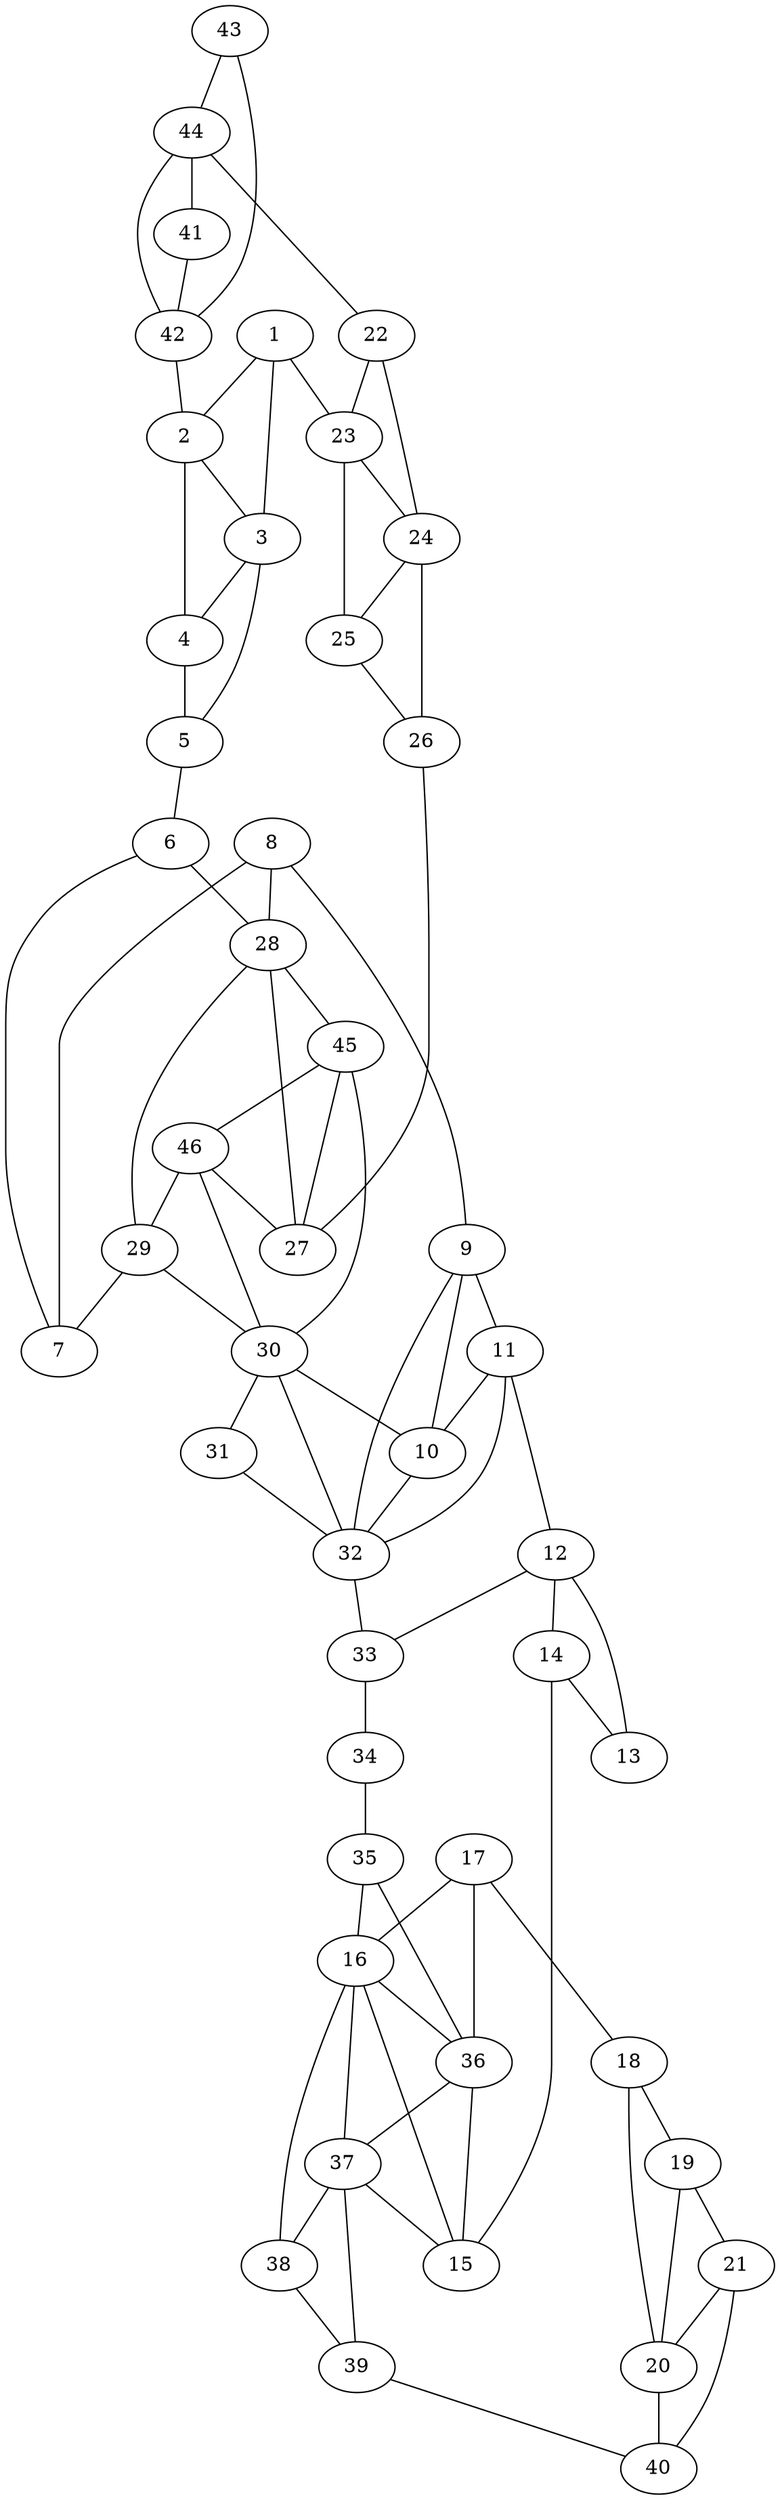 graph pdb1fup {
	1	 [aaLength=9,
		sequence=AQTQRSLEH,
		type=0];
	2	 [aaLength=20,
		sequence=TSLIHALALTKRAAAKVNED,
		type=0];
	1 -- 2	 [distance0="25.72224",
		frequency=1,
		type0=1];
	3	 [aaLength=15,
		sequence=EEKASAIRQAADEVL,
		type=0];
	1 -- 3	 [distance0="47.00116",
		frequency=1,
		type0=2];
	23	 [aaLength=20,
		sequence=TSLIHALALTKRAAAKVNED,
		type=0];
	1 -- 23	 [distance0="54.15522",
		frequency=1,
		type0=3];
	2 -- 3	 [distance0="26.82101",
		distance1="5.0",
		frequency=2,
		type0=2,
		type1=4];
	4	 [aaLength=3,
		sequence=DDE,
		type=0];
	2 -- 4	 [distance0="45.28847",
		frequency=1,
		type0=3];
	3 -- 4	 [distance0="19.16472",
		distance1="4.0",
		frequency=2,
		type0=1,
		type1=4];
	5	 [aaLength=19,
		sequence=TQSNMNMNEVLANRASELL,
		type=0];
	4 -- 5	 [distance0="14.98656",
		distance1="11.0",
		frequency=2,
		type0=1,
		type1=4];
	5 -- 3	 [distance0="33.88482",
		frequency=1,
		type0=2];
	6	 [aaLength=19,
		sequence=SNDVFPTAMHVAALLALRK,
		type=0];
	5 -- 6	 [distance0="45.53722",
		distance1="21.0",
		frequency=2,
		type0=3,
		type1=4];
	7	 [aaLength=18,
		sequence=LIPQLKTLTQTLNEKSRA,
		type=0];
	6 -- 7	 [distance0="31.45549",
		distance1="1.0",
		frequency=2,
		type0=2,
		type1=4];
	28	 [aaLength=18,
		sequence=LIPQLKTLTQTLNEKSRA,
		type=0];
	6 -- 28	 [distance0="31.12776",
		frequency=1,
		type0=1];
	8	 [aaLength=26,
		sequence=LGQEISGWVAMLEHNLKHIEYSLPHV,
		type=0];
	9	 [aaLength=13,
		sequence=YARRVADELAVIT,
		type=0];
	8 -- 9	 [distance0="19.0",
		frequency=1,
		type0=4];
	8 -- 7	 [distance0="37.53657",
		frequency=1,
		type0=2];
	8 -- 28	 [distance0="43.5825",
		frequency=1,
		type0=3];
	10	 [aaLength=6,
		sequence=KFEALA,
		type=0];
	9 -- 10	 [distance0="28.63471",
		distance1="9.0",
		frequency=2,
		type0=1,
		type1=4];
	11	 [aaLength=27,
		sequence=DALVQAHGALKGLAASLMKIANDVRWL,
		type=0];
	9 -- 11	 [distance0="33.861",
		frequency=1,
		type0=2];
	32	 [aaLength=27,
		sequence=DALVQAHGALKGLAASLMKIANDVRWL,
		type=0];
	9 -- 32	 [distance0="38.67866",
		frequency=1,
		type0=3];
	10 -- 32	 [distance0="15.44425",
		frequency=1,
		type0=1];
	11 -- 10	 [distance0="20.55736",
		frequency=1,
		type0=2];
	12	 [aaLength=3,
		sequence=SIM,
		type=0];
	11 -- 12	 [distance0="20.0",
		frequency=1,
		type0=4];
	11 -- 32	 [distance0="14.62832",
		frequency=1,
		type0=1];
	13	 [aaLength=25,
		sequence=TQCEALTMLCCQVMGNDVAINMGGA,
		type=0];
	12 -- 13	 [distance0="26.48325",
		distance1="6.0",
		frequency=2,
		type0=1,
		type1=4];
	14	 [aaLength=25,
		sequence=RPMVIHNFLQSVRLLADGMESFNKH,
		type=0];
	12 -- 14	 [distance0="47.01084",
		frequency=1,
		type0=3];
	33	 [aaLength=26,
		sequence=TQCEALTMLCCQVMGNDVAINMGGAS,
		type=0];
	12 -- 33	 [distance0="40.44244",
		frequency=1,
		type0=2];
	15	 [aaLength=3,
		sequence=AVG,
		type=0];
	14 -- 15	 [distance0="33.05417",
		distance1="1.0",
		frequency=2,
		type0=1,
		type1=4];
	14 -- 13	 [distance0="35.30292",
		frequency=1,
		type0=2];
	16	 [aaLength=8,
		sequence=RERINQLL,
		type=0];
	15 -- 16	 [distance0="17.50495",
		distance1="4.0",
		frequency=2,
		type0=1,
		type1=4];
	36	 [aaLength=10,
		sequence=RERINQLLNE,
		type=0];
	15 -- 36	 [distance0="17.67337",
		frequency=1,
		type0=2];
	16 -- 36	 [distance0="8.388161",
		frequency=1,
		type0=1];
	17	 [aaLength=10,
		sequence=LMLVTALNTH,
		type=0];
	18	 [aaLength=14,
		sequence=YDKAAEIAKKAHKE,
		type=0];
	17 -- 18	 [distance0="12.41081",
		distance1="2.0",
		frequency=2,
		type0=1,
		type1=4];
	17 -- 16	 [distance0="21.8359",
		frequency=1,
		type0=2];
	17 -- 36	 [distance0="22.5924",
		frequency=1,
		type0=3];
	20	 [aaLength=7,
		sequence=EAEFDSW,
		type=0];
	18 -- 20	 [distance0="30.7386",
		frequency=1,
		type0=3];
	19	 [aaLength=7,
		sequence=LKAAALA,
		type=0];
	18 -- 19	 [distance0="17.67265",
		distance1="3.0",
		frequency=2,
		type0=2,
		type1=4];
	19 -- 20	 [distance0="13.47491",
		distance1="5.0",
		frequency=2,
		type0=1,
		type1=4];
	21	 [aaLength=3,
		sequence=PEQ,
		type=0];
	19 -- 21	 [distance0="23.07425",
		frequency=1,
		type0=3];
	40	 [aaLength=7,
		sequence=EAEFDSW,
		type=0];
	20 -- 40	 [distance0="29.63752",
		frequency=1,
		type0=3];
	21 -- 20	 [distance0="13.71278",
		frequency=1,
		type0=1];
	21 -- 40	 [distance0="21.48537",
		frequency=1,
		type0=2];
	22	 [aaLength=9,
		sequence=AQTQRSLEH,
		type=0];
	22 -- 23	 [distance0="19.26523",
		distance1="9.0",
		frequency=2,
		type0=1,
		type1=4];
	24	 [aaLength=15,
		sequence=EEKASAIRQAADEVL,
		type=0];
	22 -- 24	 [distance0="43.9466",
		frequency=1,
		type0=2];
	25	 [aaLength=3,
		sequence=DDE,
		type=0];
	23 -- 25	 [distance0="47.15547",
		frequency=1,
		type0=3];
	23 -- 24	 [distance0="26.95246",
		distance1="5.0",
		frequency=2,
		type0=2,
		type1=4];
	24 -- 25	 [distance0="24.68111",
		distance1="4.0",
		frequency=2,
		type0=1,
		type1=4];
	26	 [aaLength=19,
		sequence=TQSNMNMNEVLANRASELL,
		type=0];
	25 -- 26	 [distance0="17.5962",
		distance1="11.0",
		frequency=2,
		type0=1,
		type1=4];
	27	 [aaLength=19,
		sequence=SNDVFPTAMHVAALLALRK,
		type=0];
	26 -- 27	 [distance0="44.43745",
		distance1="21.0",
		frequency=2,
		type0=3,
		type1=4];
	26 -- 24	 [distance0="33.39179",
		frequency=1,
		type0=2];
	27 -- 28	 [distance0="29.02049",
		distance1="1.0",
		frequency=2,
		type0=1,
		type1=4];
	45	 [aaLength=3,
		sequence=GRT,
		type=1];
	28 -- 45	 [distance0="7.0",
		frequency=1,
		type0=4];
	29	 [aaLength=26,
		sequence=LGQEISGWVAMLEHNLKHIEYSLPHV,
		type=0];
	29 -- 7	 [distance0="47.17912",
		frequency=1,
		type0=3];
	29 -- 28	 [distance0="37.6925",
		frequency=1,
		type0=2];
	30	 [aaLength=13,
		sequence=YARRVADELAVIT,
		type=0];
	29 -- 30	 [distance0="19.0",
		frequency=1,
		type0=4];
	30 -- 10	 [distance0="37.72221",
		frequency=1,
		type0=2];
	31	 [aaLength=6,
		sequence=KFEALA,
		type=0];
	30 -- 31	 [distance0="26.70203",
		distance1="9.0",
		frequency=2,
		type0=1,
		type1=4];
	30 -- 32	 [distance0="44.38022",
		frequency=1,
		type0=3];
	31 -- 32	 [distance0="28.31891",
		distance1="2.0",
		frequency=2,
		type0=3,
		type1=4];
	32 -- 33	 [distance0="29.0",
		frequency=1,
		type0=4];
	34	 [aaLength=25,
		sequence=RPMVIHNFLQSVRLLADGMESFNKH,
		type=0];
	33 -- 34	 [distance0="35.26116",
		distance1="8.0",
		frequency=2,
		type0=2,
		type1=4];
	35	 [aaLength=3,
		sequence=AVG,
		type=0];
	34 -- 35	 [distance0="29.71388",
		distance1="1.0",
		frequency=2,
		type0=1,
		type1=4];
	35 -- 16	 [distance0="31.13616",
		frequency=1,
		type0=3];
	35 -- 36	 [distance0="23.66969",
		distance1="4.0",
		frequency=2,
		type0=1,
		type1=4];
	37	 [aaLength=8,
		sequence=VTALNTHI,
		type=0];
	36 -- 37	 [distance0="4.0",
		frequency=1,
		type0=4];
	37 -- 15	 [distance0="21.0738",
		frequency=1,
		type0=2];
	37 -- 16	 [distance0="22.45953",
		frequency=1,
		type0=3];
	38	 [aaLength=14,
		sequence=YDKAAEIAKKAHKE,
		type=0];
	37 -- 38	 [distance0="11.08197",
		distance1="1.0",
		frequency=2,
		type0=1,
		type1=4];
	38 -- 16	 [distance0="28.76127",
		frequency=1,
		type0=3];
	39	 [aaLength=8,
		sequence=LKAAALAL,
		type=0];
	38 -- 39	 [distance0="17.89637",
		distance1="3.0",
		frequency=2,
		type0=2,
		type1=4];
	39 -- 37	 [distance0="28.07357",
		frequency=1,
		type0=3];
	39 -- 40	 [distance0="13.34005",
		distance1="4.0",
		frequency=2,
		type0=1,
		type1=4];
	41	 [aaLength=4,
		sequence=SEKD,
		type=1];
	42	 [aaLength=4,
		sequence=GAID,
		type=1];
	41 -- 42	 [distance0="6.0",
		distance1="2.0",
		frequency=2,
		type0=2,
		type1=4];
	42 -- 2	 [distance0="26.0",
		frequency=1,
		type0=4];
	44	 [aaLength=6,
		sequence=GAIDVP,
		type=1];
	42 -- 44	 [distance0="0.0",
		frequency=1,
		type0=1];
	43	 [aaLength=6,
		sequence=VRSEKD,
		type=1];
	43 -- 42	 [distance0="8.0",
		frequency=1,
		type0=2];
	43 -- 44	 [distance0="8.0",
		distance1="2.0",
		frequency=2,
		type0=3,
		type1=4];
	44 -- 22	 [distance0="6.0",
		frequency=1,
		type0=4];
	44 -- 41	 [distance0="6.0",
		frequency=1,
		type0=2];
	45 -- 27	 [distance0="160.3483",
		frequency=1,
		type0=3];
	45 -- 30	 [distance0="155.0642",
		frequency=1,
		type0=2];
	46	 [aaLength=3,
		sequence=QDA,
		type=1];
	45 -- 46	 [distance0="5.0",
		distance1="2.0",
		frequency=2,
		type0=1,
		type1=4];
	46 -- 27	 [distance0="161.8227",
		frequency=1,
		type0=3];
	46 -- 29	 [distance0="4.0",
		frequency=1,
		type0=4];
	46 -- 30	 [distance0="153.2968",
		frequency=1,
		type0=2];
}
